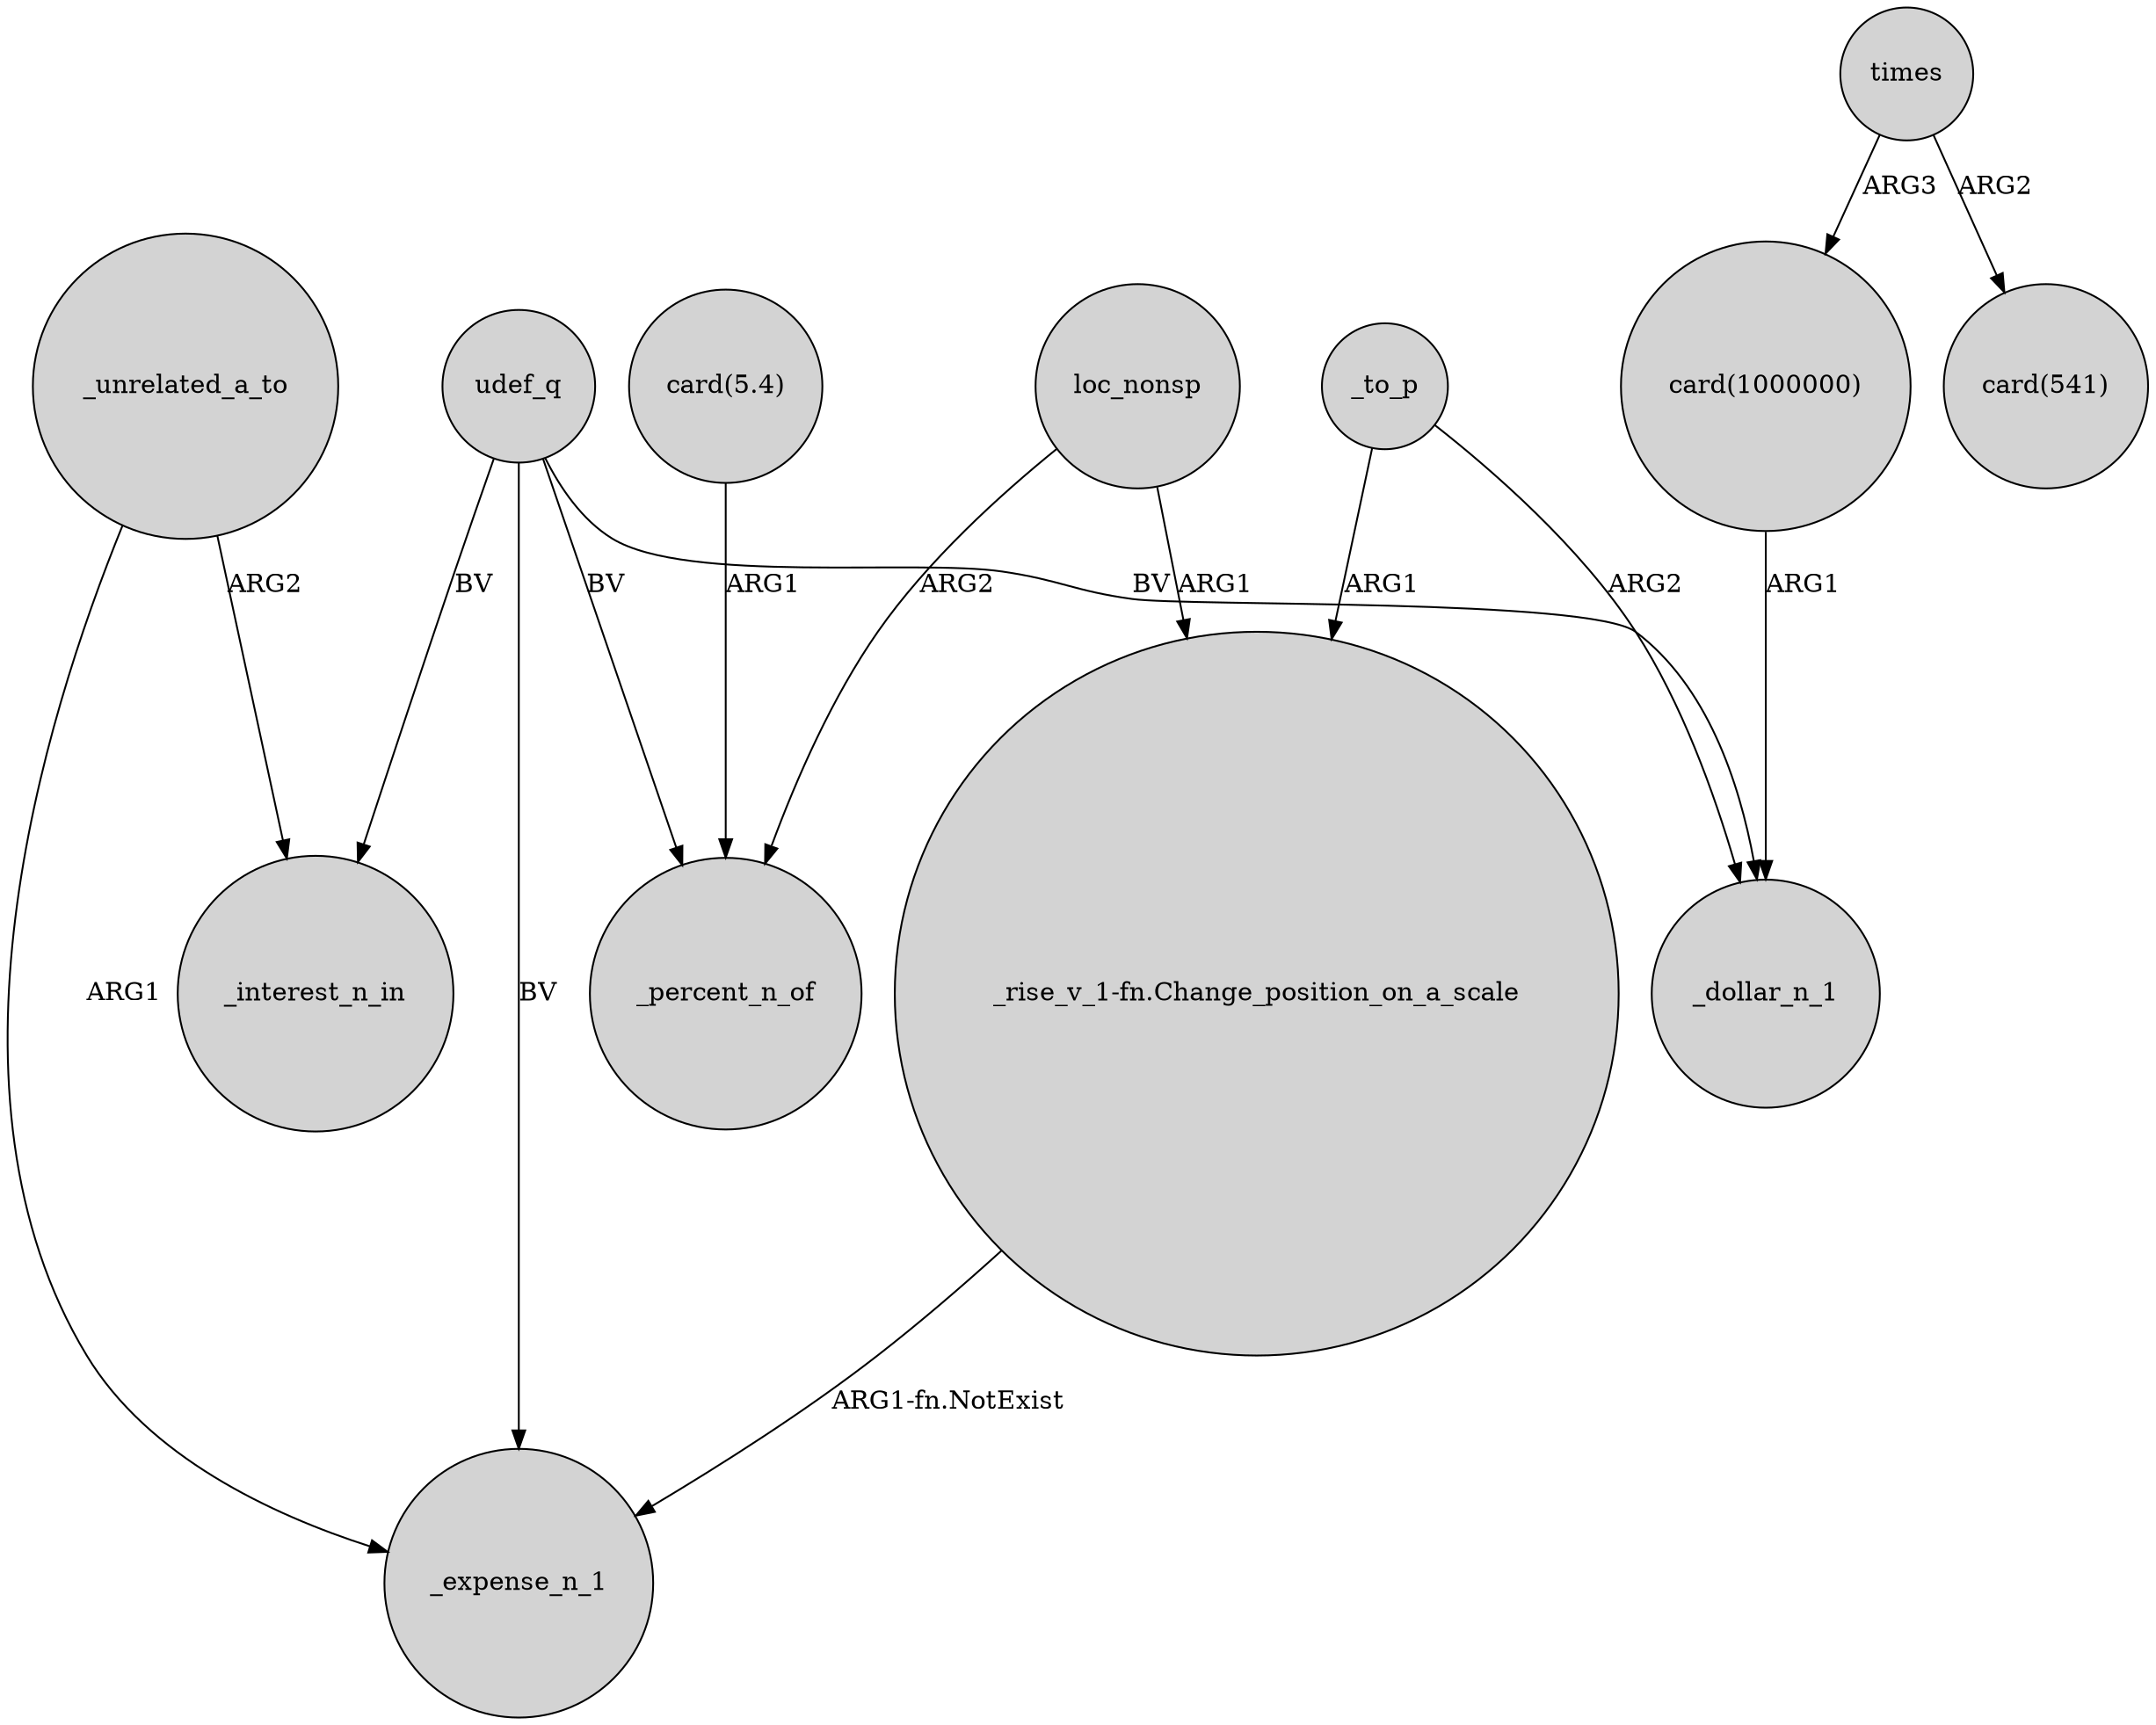 digraph {
	node [shape=circle style=filled]
	udef_q -> _expense_n_1 [label=BV]
	"card(1000000)" -> _dollar_n_1 [label=ARG1]
	_unrelated_a_to -> _interest_n_in [label=ARG2]
	"_rise_v_1-fn.Change_position_on_a_scale" -> _expense_n_1 [label="ARG1-fn.NotExist"]
	udef_q -> _interest_n_in [label=BV]
	loc_nonsp -> _percent_n_of [label=ARG2]
	udef_q -> _percent_n_of [label=BV]
	loc_nonsp -> "_rise_v_1-fn.Change_position_on_a_scale" [label=ARG1]
	_unrelated_a_to -> _expense_n_1 [label=ARG1]
	"card(5.4)" -> _percent_n_of [label=ARG1]
	_to_p -> _dollar_n_1 [label=ARG2]
	_to_p -> "_rise_v_1-fn.Change_position_on_a_scale" [label=ARG1]
	times -> "card(1000000)" [label=ARG3]
	udef_q -> _dollar_n_1 [label=BV]
	times -> "card(541)" [label=ARG2]
}
